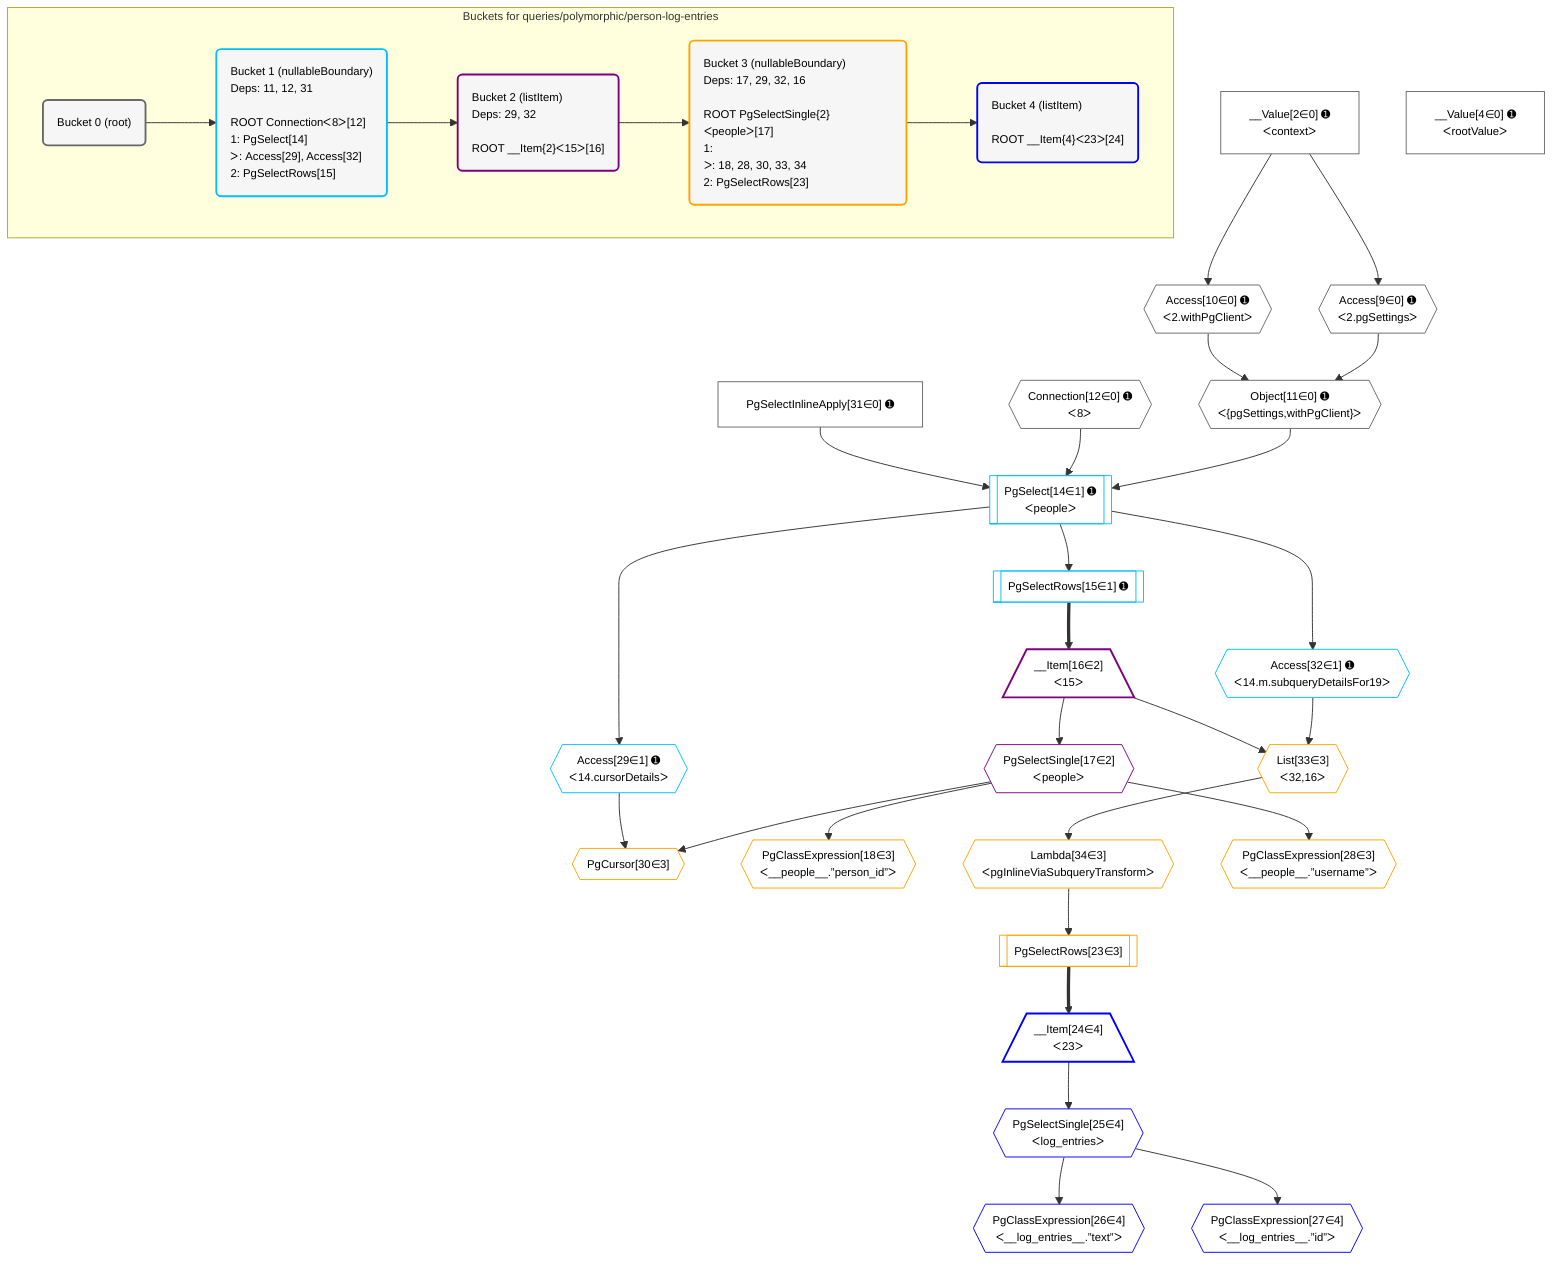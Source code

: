 %%{init: {'themeVariables': { 'fontSize': '12px'}}}%%
graph TD
    classDef path fill:#eee,stroke:#000,color:#000
    classDef plan fill:#fff,stroke-width:1px,color:#000
    classDef itemplan fill:#fff,stroke-width:2px,color:#000
    classDef unbatchedplan fill:#dff,stroke-width:1px,color:#000
    classDef sideeffectplan fill:#fcc,stroke-width:2px,color:#000
    classDef bucket fill:#f6f6f6,color:#000,stroke-width:2px,text-align:left


    %% plan dependencies
    Object11{{"Object[11∈0] ➊<br />ᐸ{pgSettings,withPgClient}ᐳ"}}:::plan
    Access9{{"Access[9∈0] ➊<br />ᐸ2.pgSettingsᐳ"}}:::plan
    Access10{{"Access[10∈0] ➊<br />ᐸ2.withPgClientᐳ"}}:::plan
    Access9 & Access10 --> Object11
    __Value2["__Value[2∈0] ➊<br />ᐸcontextᐳ"]:::plan
    __Value2 --> Access9
    __Value2 --> Access10
    __Value4["__Value[4∈0] ➊<br />ᐸrootValueᐳ"]:::plan
    Connection12{{"Connection[12∈0] ➊<br />ᐸ8ᐳ"}}:::plan
    PgSelectInlineApply31["PgSelectInlineApply[31∈0] ➊"]:::plan
    PgSelect14[["PgSelect[14∈1] ➊<br />ᐸpeopleᐳ"]]:::plan
    Object11 & Connection12 & PgSelectInlineApply31 --> PgSelect14
    PgSelectRows15[["PgSelectRows[15∈1] ➊"]]:::plan
    PgSelect14 --> PgSelectRows15
    Access29{{"Access[29∈1] ➊<br />ᐸ14.cursorDetailsᐳ"}}:::plan
    PgSelect14 --> Access29
    Access32{{"Access[32∈1] ➊<br />ᐸ14.m.subqueryDetailsFor19ᐳ"}}:::plan
    PgSelect14 --> Access32
    __Item16[/"__Item[16∈2]<br />ᐸ15ᐳ"\]:::itemplan
    PgSelectRows15 ==> __Item16
    PgSelectSingle17{{"PgSelectSingle[17∈2]<br />ᐸpeopleᐳ"}}:::plan
    __Item16 --> PgSelectSingle17
    PgCursor30{{"PgCursor[30∈3]"}}:::plan
    PgSelectSingle17 & Access29 --> PgCursor30
    List33{{"List[33∈3]<br />ᐸ32,16ᐳ"}}:::plan
    Access32 & __Item16 --> List33
    PgClassExpression18{{"PgClassExpression[18∈3]<br />ᐸ__people__.”person_id”ᐳ"}}:::plan
    PgSelectSingle17 --> PgClassExpression18
    PgSelectRows23[["PgSelectRows[23∈3]"]]:::plan
    Lambda34{{"Lambda[34∈3]<br />ᐸpgInlineViaSubqueryTransformᐳ"}}:::plan
    Lambda34 --> PgSelectRows23
    PgClassExpression28{{"PgClassExpression[28∈3]<br />ᐸ__people__.”username”ᐳ"}}:::plan
    PgSelectSingle17 --> PgClassExpression28
    List33 --> Lambda34
    __Item24[/"__Item[24∈4]<br />ᐸ23ᐳ"\]:::itemplan
    PgSelectRows23 ==> __Item24
    PgSelectSingle25{{"PgSelectSingle[25∈4]<br />ᐸlog_entriesᐳ"}}:::plan
    __Item24 --> PgSelectSingle25
    PgClassExpression26{{"PgClassExpression[26∈4]<br />ᐸ__log_entries__.”text”ᐳ"}}:::plan
    PgSelectSingle25 --> PgClassExpression26
    PgClassExpression27{{"PgClassExpression[27∈4]<br />ᐸ__log_entries__.”id”ᐳ"}}:::plan
    PgSelectSingle25 --> PgClassExpression27

    %% define steps

    subgraph "Buckets for queries/polymorphic/person-log-entries"
    Bucket0("Bucket 0 (root)"):::bucket
    classDef bucket0 stroke:#696969
    class Bucket0,__Value2,__Value4,Access9,Access10,Object11,Connection12,PgSelectInlineApply31 bucket0
    Bucket1("Bucket 1 (nullableBoundary)<br />Deps: 11, 12, 31<br /><br />ROOT Connectionᐸ8ᐳ[12]<br />1: PgSelect[14]<br />ᐳ: Access[29], Access[32]<br />2: PgSelectRows[15]"):::bucket
    classDef bucket1 stroke:#00bfff
    class Bucket1,PgSelect14,PgSelectRows15,Access29,Access32 bucket1
    Bucket2("Bucket 2 (listItem)<br />Deps: 29, 32<br /><br />ROOT __Item{2}ᐸ15ᐳ[16]"):::bucket
    classDef bucket2 stroke:#7f007f
    class Bucket2,__Item16,PgSelectSingle17 bucket2
    Bucket3("Bucket 3 (nullableBoundary)<br />Deps: 17, 29, 32, 16<br /><br />ROOT PgSelectSingle{2}ᐸpeopleᐳ[17]<br />1: <br />ᐳ: 18, 28, 30, 33, 34<br />2: PgSelectRows[23]"):::bucket
    classDef bucket3 stroke:#ffa500
    class Bucket3,PgClassExpression18,PgSelectRows23,PgClassExpression28,PgCursor30,List33,Lambda34 bucket3
    Bucket4("Bucket 4 (listItem)<br /><br />ROOT __Item{4}ᐸ23ᐳ[24]"):::bucket
    classDef bucket4 stroke:#0000ff
    class Bucket4,__Item24,PgSelectSingle25,PgClassExpression26,PgClassExpression27 bucket4
    Bucket0 --> Bucket1
    Bucket1 --> Bucket2
    Bucket2 --> Bucket3
    Bucket3 --> Bucket4
    end